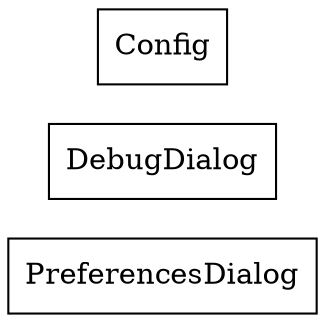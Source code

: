 strict digraph class_diagram {
  rankdir=LR;
  PreferencesDialog[
    label="PreferencesDialog",
    URL="PreferencesDialog.html",
    tooltip="org.lamsfoundation.lams.common.PreferencesDialog",
    shape="record"
  ];
  DebugDialog[
    label="DebugDialog",
    URL="DebugDialog.html",
    tooltip="org.lamsfoundation.lams.common.DebugDialog",
    shape="record"
  ];
  Config[
    label="Config",
    URL="Config.html",
    tooltip="org.lamsfoundation.lams.common.Config",
    shape="record"
  ];
}
